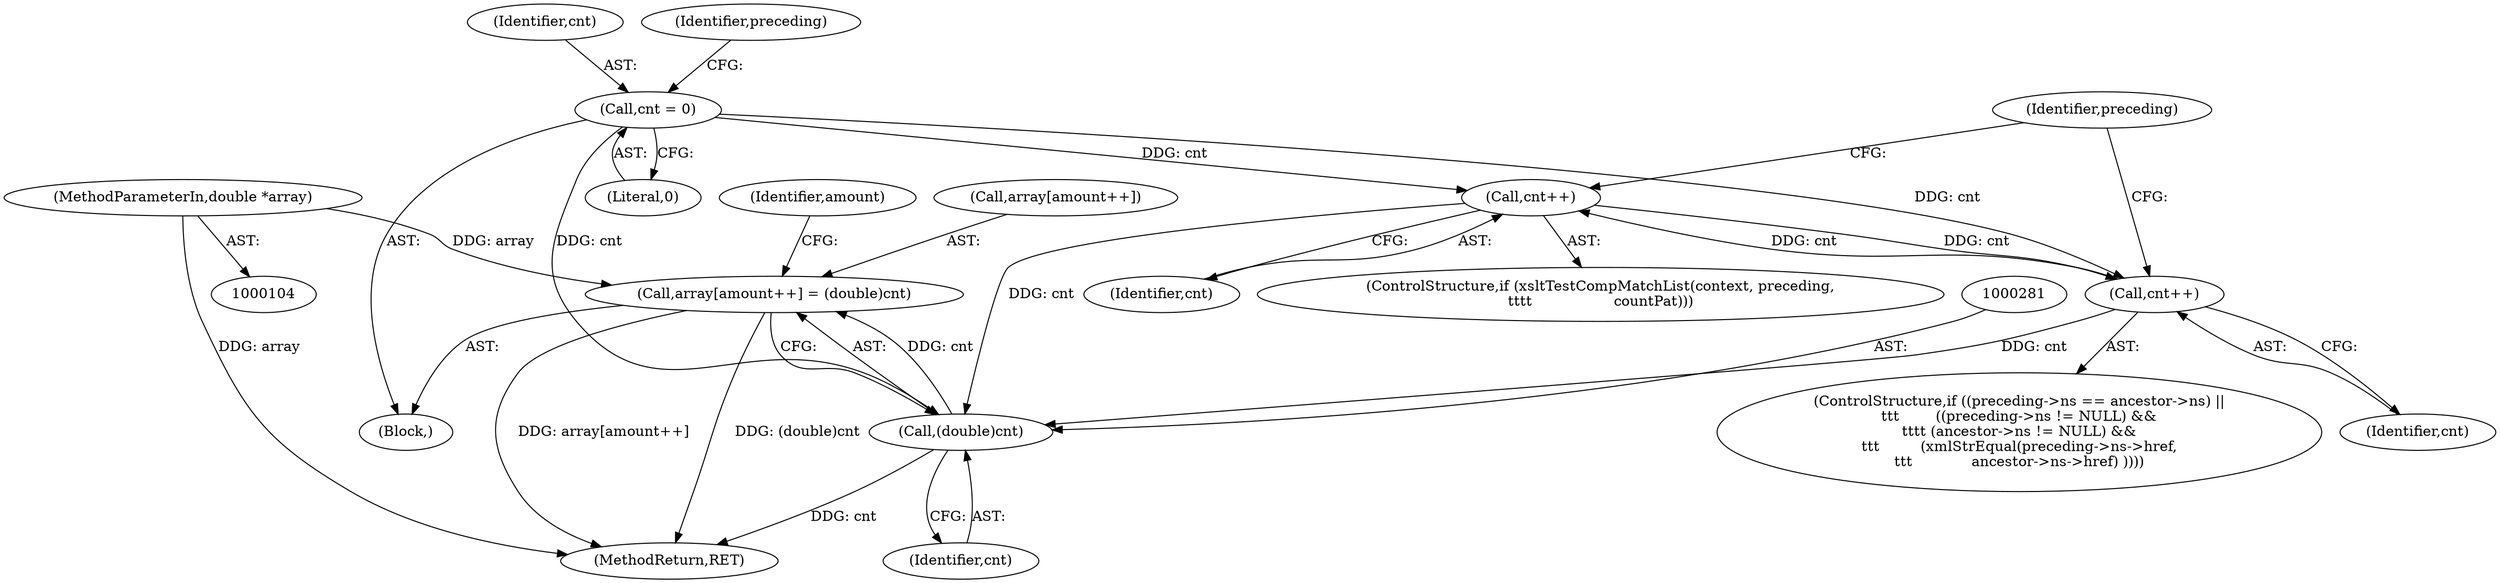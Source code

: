 digraph "1_Chrome_96dbafe288dbe2f0cc45fa3c39daf6d0c37acbab_22@array" {
"1000275" [label="(Call,array[amount++] = (double)cnt)"];
"1000280" [label="(Call,(double)cnt)"];
"1000273" [label="(Call,cnt++)"];
"1000194" [label="(Call,cnt = 0)"];
"1000264" [label="(Call,cnt++)"];
"1000109" [label="(MethodParameterIn,double *array)"];
"1000195" [label="(Identifier,cnt)"];
"1000282" [label="(Identifier,cnt)"];
"1000268" [label="(ControlStructure,if (xsltTestCompMatchList(context, preceding,\n\t\t\t\t                  countPat)))"];
"1000273" [label="(Call,cnt++)"];
"1000265" [label="(Identifier,cnt)"];
"1000232" [label="(ControlStructure,if ((preceding->ns == ancestor->ns) ||\n\t\t\t        ((preceding->ns != NULL) &&\n\t\t\t\t (ancestor->ns != NULL) &&\n\t\t\t         (xmlStrEqual(preceding->ns->href,\n\t\t\t             ancestor->ns->href) ))))"];
"1000275" [label="(Call,array[amount++] = (double)cnt)"];
"1000280" [label="(Call,(double)cnt)"];
"1000274" [label="(Identifier,cnt)"];
"1000276" [label="(Call,array[amount++])"];
"1000193" [label="(Block,)"];
"1000292" [label="(MethodReturn,RET)"];
"1000196" [label="(Literal,0)"];
"1000199" [label="(Identifier,preceding)"];
"1000285" [label="(Identifier,amount)"];
"1000264" [label="(Call,cnt++)"];
"1000194" [label="(Call,cnt = 0)"];
"1000109" [label="(MethodParameterIn,double *array)"];
"1000205" [label="(Identifier,preceding)"];
"1000275" -> "1000193"  [label="AST: "];
"1000275" -> "1000280"  [label="CFG: "];
"1000276" -> "1000275"  [label="AST: "];
"1000280" -> "1000275"  [label="AST: "];
"1000285" -> "1000275"  [label="CFG: "];
"1000275" -> "1000292"  [label="DDG: (double)cnt"];
"1000275" -> "1000292"  [label="DDG: array[amount++]"];
"1000280" -> "1000275"  [label="DDG: cnt"];
"1000109" -> "1000275"  [label="DDG: array"];
"1000280" -> "1000282"  [label="CFG: "];
"1000281" -> "1000280"  [label="AST: "];
"1000282" -> "1000280"  [label="AST: "];
"1000280" -> "1000292"  [label="DDG: cnt"];
"1000273" -> "1000280"  [label="DDG: cnt"];
"1000194" -> "1000280"  [label="DDG: cnt"];
"1000264" -> "1000280"  [label="DDG: cnt"];
"1000273" -> "1000268"  [label="AST: "];
"1000273" -> "1000274"  [label="CFG: "];
"1000274" -> "1000273"  [label="AST: "];
"1000205" -> "1000273"  [label="CFG: "];
"1000273" -> "1000264"  [label="DDG: cnt"];
"1000194" -> "1000273"  [label="DDG: cnt"];
"1000264" -> "1000273"  [label="DDG: cnt"];
"1000194" -> "1000193"  [label="AST: "];
"1000194" -> "1000196"  [label="CFG: "];
"1000195" -> "1000194"  [label="AST: "];
"1000196" -> "1000194"  [label="AST: "];
"1000199" -> "1000194"  [label="CFG: "];
"1000194" -> "1000264"  [label="DDG: cnt"];
"1000264" -> "1000232"  [label="AST: "];
"1000264" -> "1000265"  [label="CFG: "];
"1000265" -> "1000264"  [label="AST: "];
"1000205" -> "1000264"  [label="CFG: "];
"1000109" -> "1000104"  [label="AST: "];
"1000109" -> "1000292"  [label="DDG: array"];
}
